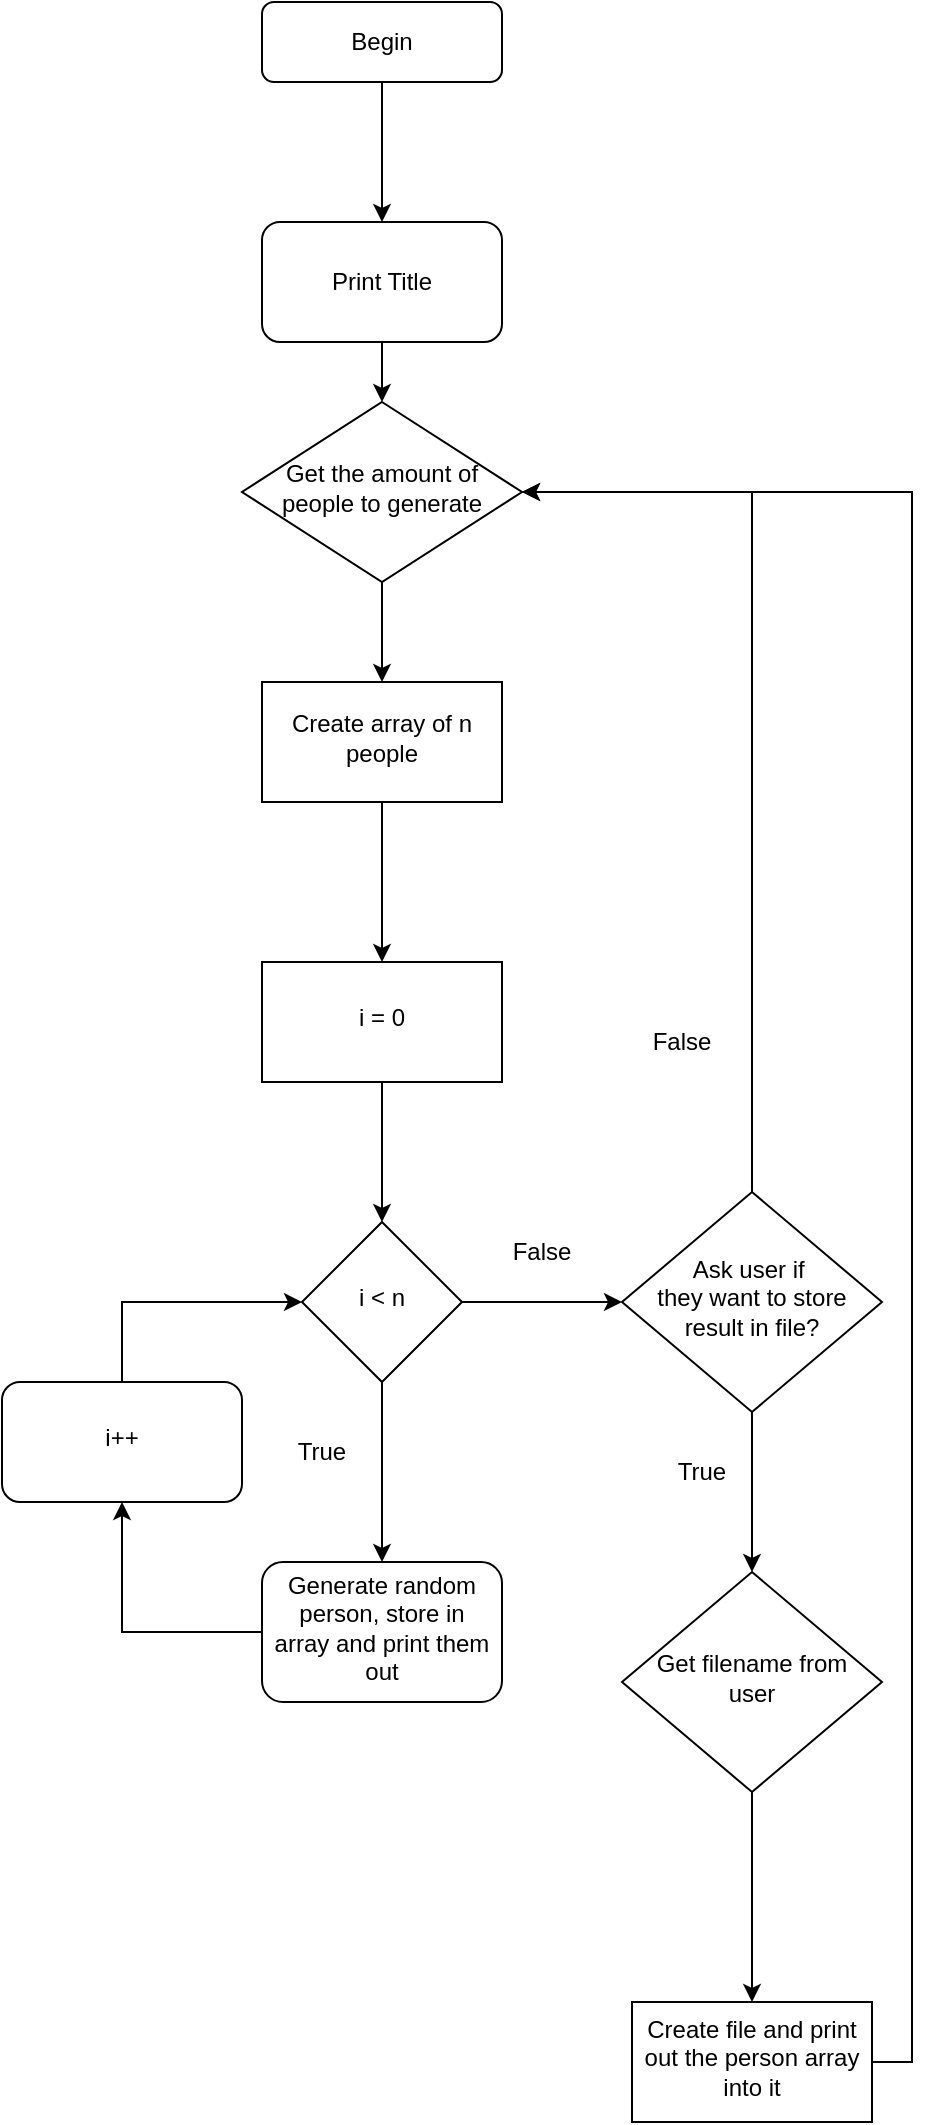 <mxfile version="24.2.1" type="github">
  <diagram id="C5RBs43oDa-KdzZeNtuy" name="Page-1">
    <mxGraphModel dx="1432" dy="749" grid="1" gridSize="10" guides="1" tooltips="1" connect="1" arrows="1" fold="1" page="1" pageScale="1" pageWidth="827" pageHeight="1169" math="0" shadow="0">
      <root>
        <mxCell id="WIyWlLk6GJQsqaUBKTNV-0" />
        <mxCell id="WIyWlLk6GJQsqaUBKTNV-1" parent="WIyWlLk6GJQsqaUBKTNV-0" />
        <mxCell id="pQiZjAW1OobdYcNQo6vZ-1" value="" style="edgeStyle=orthogonalEdgeStyle;rounded=0;orthogonalLoop=1;jettySize=auto;html=1;" edge="1" parent="WIyWlLk6GJQsqaUBKTNV-1" source="WIyWlLk6GJQsqaUBKTNV-3" target="pQiZjAW1OobdYcNQo6vZ-0">
          <mxGeometry relative="1" as="geometry" />
        </mxCell>
        <mxCell id="WIyWlLk6GJQsqaUBKTNV-3" value="Begin" style="rounded=1;whiteSpace=wrap;html=1;fontSize=12;glass=0;strokeWidth=1;shadow=0;" parent="WIyWlLk6GJQsqaUBKTNV-1" vertex="1">
          <mxGeometry x="160" y="80" width="120" height="40" as="geometry" />
        </mxCell>
        <mxCell id="pQiZjAW1OobdYcNQo6vZ-8" value="" style="edgeStyle=orthogonalEdgeStyle;rounded=0;orthogonalLoop=1;jettySize=auto;html=1;" edge="1" parent="WIyWlLk6GJQsqaUBKTNV-1" source="WIyWlLk6GJQsqaUBKTNV-6" target="pQiZjAW1OobdYcNQo6vZ-7">
          <mxGeometry relative="1" as="geometry" />
        </mxCell>
        <mxCell id="WIyWlLk6GJQsqaUBKTNV-6" value="Get the amount of people to generate" style="rhombus;whiteSpace=wrap;html=1;shadow=0;fontFamily=Helvetica;fontSize=12;align=center;strokeWidth=1;spacing=6;spacingTop=-4;" parent="WIyWlLk6GJQsqaUBKTNV-1" vertex="1">
          <mxGeometry x="150" y="280" width="140" height="90" as="geometry" />
        </mxCell>
        <mxCell id="pQiZjAW1OobdYcNQo6vZ-2" value="" style="edgeStyle=orthogonalEdgeStyle;rounded=0;orthogonalLoop=1;jettySize=auto;html=1;" edge="1" parent="WIyWlLk6GJQsqaUBKTNV-1" source="pQiZjAW1OobdYcNQo6vZ-0" target="WIyWlLk6GJQsqaUBKTNV-6">
          <mxGeometry relative="1" as="geometry" />
        </mxCell>
        <mxCell id="pQiZjAW1OobdYcNQo6vZ-0" value="Print Title" style="whiteSpace=wrap;html=1;rounded=1;glass=0;strokeWidth=1;shadow=0;" vertex="1" parent="WIyWlLk6GJQsqaUBKTNV-1">
          <mxGeometry x="160" y="190" width="120" height="60" as="geometry" />
        </mxCell>
        <mxCell id="pQiZjAW1OobdYcNQo6vZ-10" value="" style="edgeStyle=orthogonalEdgeStyle;rounded=0;orthogonalLoop=1;jettySize=auto;html=1;" edge="1" parent="WIyWlLk6GJQsqaUBKTNV-1" source="pQiZjAW1OobdYcNQo6vZ-7" target="pQiZjAW1OobdYcNQo6vZ-9">
          <mxGeometry relative="1" as="geometry" />
        </mxCell>
        <mxCell id="pQiZjAW1OobdYcNQo6vZ-7" value="Create array of n people" style="whiteSpace=wrap;html=1;shadow=0;strokeWidth=1;spacing=6;spacingTop=-4;" vertex="1" parent="WIyWlLk6GJQsqaUBKTNV-1">
          <mxGeometry x="160" y="420" width="120" height="60" as="geometry" />
        </mxCell>
        <mxCell id="pQiZjAW1OobdYcNQo6vZ-12" value="" style="edgeStyle=orthogonalEdgeStyle;rounded=0;orthogonalLoop=1;jettySize=auto;html=1;" edge="1" parent="WIyWlLk6GJQsqaUBKTNV-1" source="pQiZjAW1OobdYcNQo6vZ-9" target="pQiZjAW1OobdYcNQo6vZ-11">
          <mxGeometry relative="1" as="geometry" />
        </mxCell>
        <mxCell id="pQiZjAW1OobdYcNQo6vZ-9" value="i = 0" style="whiteSpace=wrap;html=1;shadow=0;strokeWidth=1;spacing=6;spacingTop=-4;" vertex="1" parent="WIyWlLk6GJQsqaUBKTNV-1">
          <mxGeometry x="160" y="560" width="120" height="60" as="geometry" />
        </mxCell>
        <mxCell id="pQiZjAW1OobdYcNQo6vZ-14" value="" style="edgeStyle=orthogonalEdgeStyle;rounded=0;orthogonalLoop=1;jettySize=auto;html=1;" edge="1" parent="WIyWlLk6GJQsqaUBKTNV-1" source="pQiZjAW1OobdYcNQo6vZ-11" target="pQiZjAW1OobdYcNQo6vZ-13">
          <mxGeometry relative="1" as="geometry" />
        </mxCell>
        <mxCell id="pQiZjAW1OobdYcNQo6vZ-16" value="" style="edgeStyle=orthogonalEdgeStyle;rounded=0;orthogonalLoop=1;jettySize=auto;html=1;" edge="1" parent="WIyWlLk6GJQsqaUBKTNV-1" source="pQiZjAW1OobdYcNQo6vZ-11" target="pQiZjAW1OobdYcNQo6vZ-15">
          <mxGeometry relative="1" as="geometry" />
        </mxCell>
        <mxCell id="pQiZjAW1OobdYcNQo6vZ-11" value="i &amp;lt; n" style="rhombus;whiteSpace=wrap;html=1;shadow=0;strokeWidth=1;spacing=6;spacingTop=-4;" vertex="1" parent="WIyWlLk6GJQsqaUBKTNV-1">
          <mxGeometry x="180" y="690" width="80" height="80" as="geometry" />
        </mxCell>
        <mxCell id="pQiZjAW1OobdYcNQo6vZ-19" value="" style="edgeStyle=orthogonalEdgeStyle;rounded=0;orthogonalLoop=1;jettySize=auto;html=1;" edge="1" parent="WIyWlLk6GJQsqaUBKTNV-1" source="pQiZjAW1OobdYcNQo6vZ-13" target="pQiZjAW1OobdYcNQo6vZ-18">
          <mxGeometry relative="1" as="geometry" />
        </mxCell>
        <mxCell id="pQiZjAW1OobdYcNQo6vZ-13" value="Generate random person, store in array and print them out" style="rounded=1;whiteSpace=wrap;html=1;shadow=0;strokeWidth=1;spacing=6;spacingTop=-4;" vertex="1" parent="WIyWlLk6GJQsqaUBKTNV-1">
          <mxGeometry x="160" y="860" width="120" height="70" as="geometry" />
        </mxCell>
        <mxCell id="pQiZjAW1OobdYcNQo6vZ-17" style="edgeStyle=orthogonalEdgeStyle;rounded=0;orthogonalLoop=1;jettySize=auto;html=1;exitX=0.5;exitY=0;exitDx=0;exitDy=0;entryX=1;entryY=0.5;entryDx=0;entryDy=0;" edge="1" parent="WIyWlLk6GJQsqaUBKTNV-1" source="pQiZjAW1OobdYcNQo6vZ-15" target="WIyWlLk6GJQsqaUBKTNV-6">
          <mxGeometry relative="1" as="geometry" />
        </mxCell>
        <mxCell id="pQiZjAW1OobdYcNQo6vZ-24" value="" style="edgeStyle=orthogonalEdgeStyle;rounded=0;orthogonalLoop=1;jettySize=auto;html=1;" edge="1" parent="WIyWlLk6GJQsqaUBKTNV-1" source="pQiZjAW1OobdYcNQo6vZ-15" target="pQiZjAW1OobdYcNQo6vZ-23">
          <mxGeometry relative="1" as="geometry" />
        </mxCell>
        <mxCell id="pQiZjAW1OobdYcNQo6vZ-15" value="&lt;div&gt;Ask user if&amp;nbsp;&lt;/div&gt;&lt;div&gt;they want to store result in file?&lt;/div&gt;" style="rhombus;whiteSpace=wrap;html=1;shadow=0;strokeWidth=1;spacing=6;spacingTop=-4;" vertex="1" parent="WIyWlLk6GJQsqaUBKTNV-1">
          <mxGeometry x="340" y="675" width="130" height="110" as="geometry" />
        </mxCell>
        <mxCell id="pQiZjAW1OobdYcNQo6vZ-20" style="edgeStyle=orthogonalEdgeStyle;rounded=0;orthogonalLoop=1;jettySize=auto;html=1;exitX=0.5;exitY=0;exitDx=0;exitDy=0;entryX=0;entryY=0.5;entryDx=0;entryDy=0;" edge="1" parent="WIyWlLk6GJQsqaUBKTNV-1" source="pQiZjAW1OobdYcNQo6vZ-18" target="pQiZjAW1OobdYcNQo6vZ-11">
          <mxGeometry relative="1" as="geometry" />
        </mxCell>
        <mxCell id="pQiZjAW1OobdYcNQo6vZ-18" value="i++" style="whiteSpace=wrap;html=1;rounded=1;shadow=0;strokeWidth=1;spacing=6;spacingTop=-4;" vertex="1" parent="WIyWlLk6GJQsqaUBKTNV-1">
          <mxGeometry x="30" y="770" width="120" height="60" as="geometry" />
        </mxCell>
        <mxCell id="pQiZjAW1OobdYcNQo6vZ-21" value="True" style="text;html=1;align=center;verticalAlign=middle;whiteSpace=wrap;rounded=0;" vertex="1" parent="WIyWlLk6GJQsqaUBKTNV-1">
          <mxGeometry x="160" y="790" width="60" height="30" as="geometry" />
        </mxCell>
        <mxCell id="pQiZjAW1OobdYcNQo6vZ-22" value="False" style="text;html=1;align=center;verticalAlign=middle;whiteSpace=wrap;rounded=0;" vertex="1" parent="WIyWlLk6GJQsqaUBKTNV-1">
          <mxGeometry x="340" y="585" width="60" height="30" as="geometry" />
        </mxCell>
        <mxCell id="pQiZjAW1OobdYcNQo6vZ-27" value="" style="edgeStyle=orthogonalEdgeStyle;rounded=0;orthogonalLoop=1;jettySize=auto;html=1;" edge="1" parent="WIyWlLk6GJQsqaUBKTNV-1" source="pQiZjAW1OobdYcNQo6vZ-23" target="pQiZjAW1OobdYcNQo6vZ-26">
          <mxGeometry relative="1" as="geometry" />
        </mxCell>
        <mxCell id="pQiZjAW1OobdYcNQo6vZ-23" value="Get filename from user" style="rhombus;whiteSpace=wrap;html=1;shadow=0;strokeWidth=1;spacing=6;spacingTop=-4;" vertex="1" parent="WIyWlLk6GJQsqaUBKTNV-1">
          <mxGeometry x="340" y="865" width="130" height="110" as="geometry" />
        </mxCell>
        <mxCell id="pQiZjAW1OobdYcNQo6vZ-25" value="True" style="text;html=1;align=center;verticalAlign=middle;whiteSpace=wrap;rounded=0;" vertex="1" parent="WIyWlLk6GJQsqaUBKTNV-1">
          <mxGeometry x="350" y="800" width="60" height="30" as="geometry" />
        </mxCell>
        <mxCell id="pQiZjAW1OobdYcNQo6vZ-28" style="edgeStyle=orthogonalEdgeStyle;rounded=0;orthogonalLoop=1;jettySize=auto;html=1;exitX=1;exitY=0.5;exitDx=0;exitDy=0;entryX=1;entryY=0.5;entryDx=0;entryDy=0;" edge="1" parent="WIyWlLk6GJQsqaUBKTNV-1" source="pQiZjAW1OobdYcNQo6vZ-26" target="WIyWlLk6GJQsqaUBKTNV-6">
          <mxGeometry relative="1" as="geometry" />
        </mxCell>
        <mxCell id="pQiZjAW1OobdYcNQo6vZ-26" value="Create file and print out the person array into it" style="whiteSpace=wrap;html=1;shadow=0;strokeWidth=1;spacing=6;spacingTop=-4;" vertex="1" parent="WIyWlLk6GJQsqaUBKTNV-1">
          <mxGeometry x="345" y="1080" width="120" height="60" as="geometry" />
        </mxCell>
        <mxCell id="pQiZjAW1OobdYcNQo6vZ-29" value="False" style="text;html=1;align=center;verticalAlign=middle;whiteSpace=wrap;rounded=0;" vertex="1" parent="WIyWlLk6GJQsqaUBKTNV-1">
          <mxGeometry x="270" y="690" width="60" height="30" as="geometry" />
        </mxCell>
      </root>
    </mxGraphModel>
  </diagram>
</mxfile>
